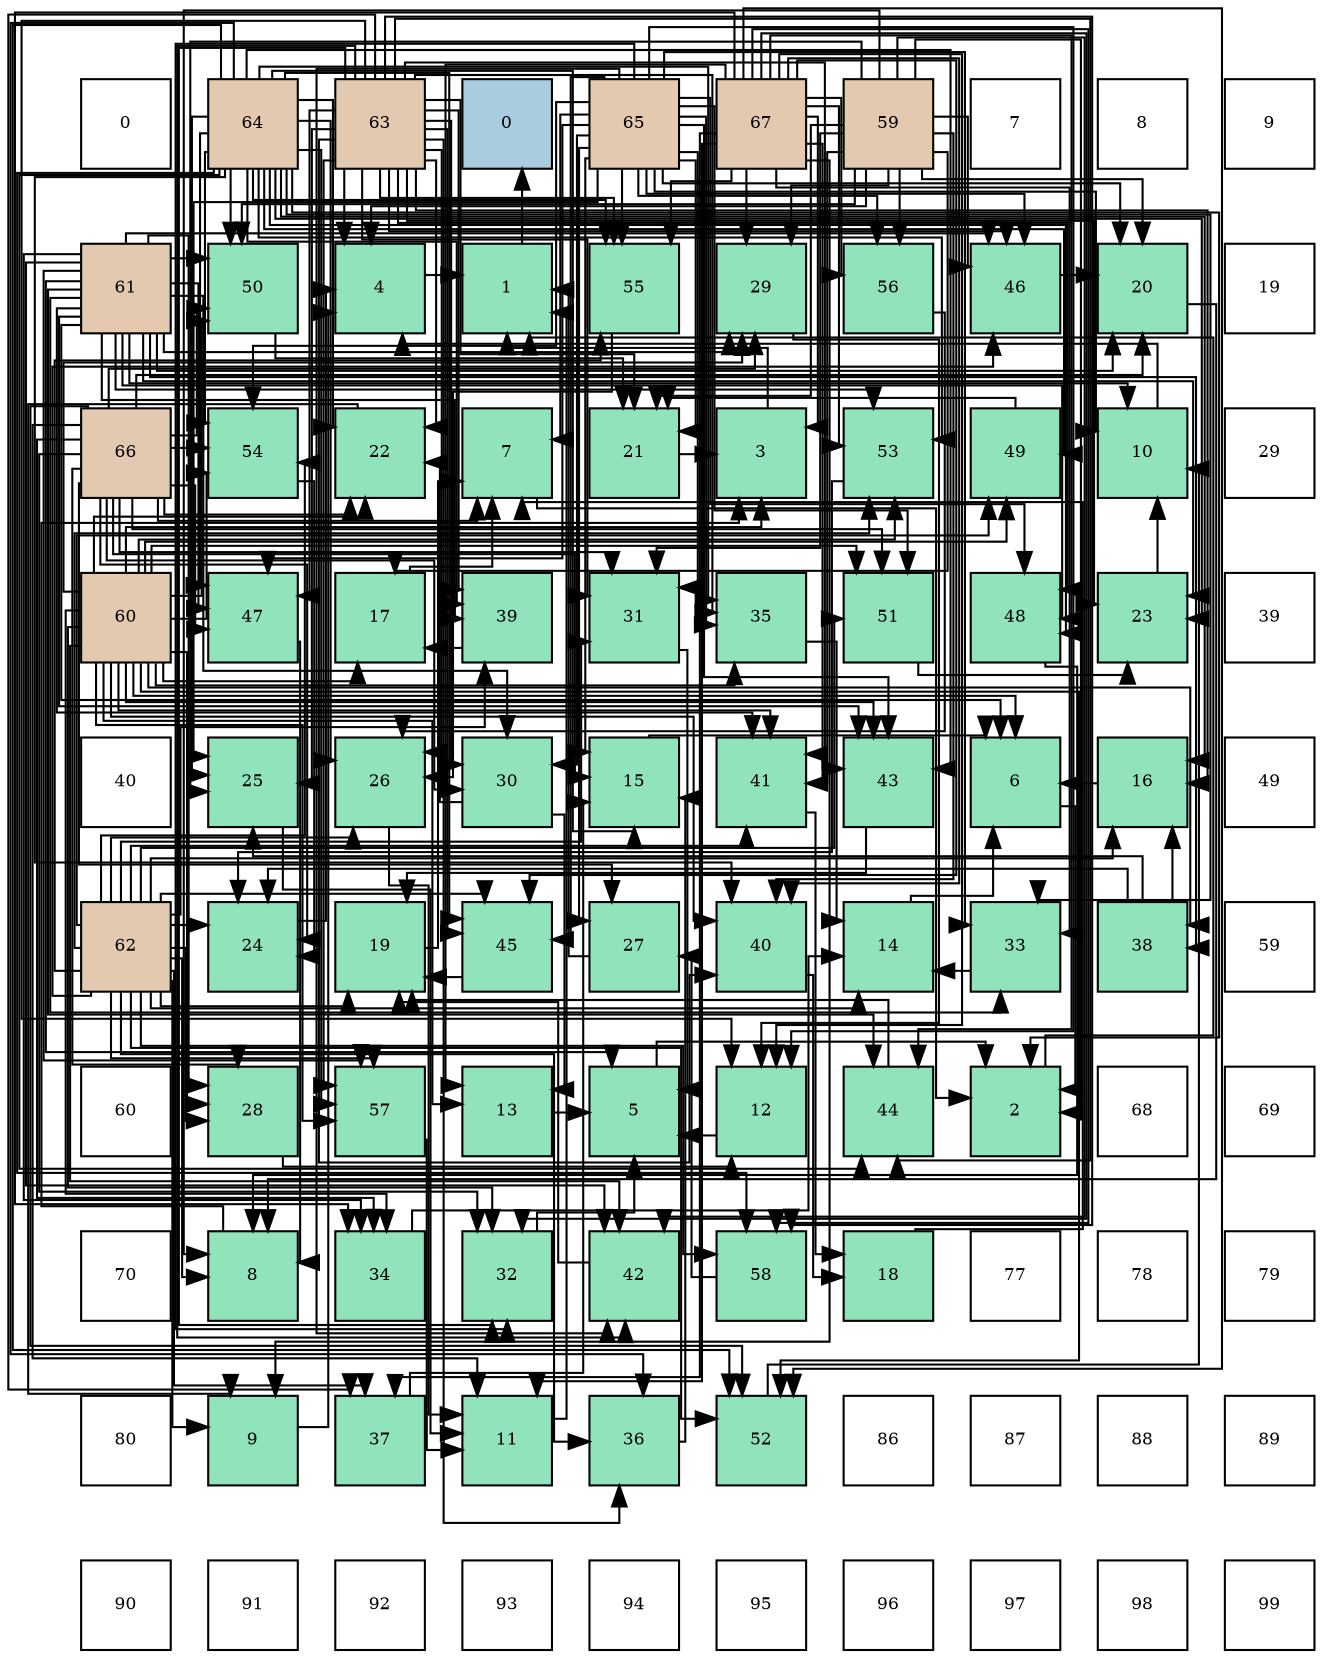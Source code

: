 digraph layout{
 rankdir=TB;
 splines=ortho;
 node [style=filled shape=square fixedsize=true width=0.6];
0[label="0", fontsize=8, fillcolor="#ffffff"];
1[label="64", fontsize=8, fillcolor="#e3c9af"];
2[label="63", fontsize=8, fillcolor="#e3c9af"];
3[label="0", fontsize=8, fillcolor="#a9ccde"];
4[label="65", fontsize=8, fillcolor="#e3c9af"];
5[label="67", fontsize=8, fillcolor="#e3c9af"];
6[label="59", fontsize=8, fillcolor="#e3c9af"];
7[label="7", fontsize=8, fillcolor="#ffffff"];
8[label="8", fontsize=8, fillcolor="#ffffff"];
9[label="9", fontsize=8, fillcolor="#ffffff"];
10[label="61", fontsize=8, fillcolor="#e3c9af"];
11[label="50", fontsize=8, fillcolor="#91e3bb"];
12[label="4", fontsize=8, fillcolor="#91e3bb"];
13[label="1", fontsize=8, fillcolor="#91e3bb"];
14[label="55", fontsize=8, fillcolor="#91e3bb"];
15[label="29", fontsize=8, fillcolor="#91e3bb"];
16[label="56", fontsize=8, fillcolor="#91e3bb"];
17[label="46", fontsize=8, fillcolor="#91e3bb"];
18[label="20", fontsize=8, fillcolor="#91e3bb"];
19[label="19", fontsize=8, fillcolor="#ffffff"];
20[label="66", fontsize=8, fillcolor="#e3c9af"];
21[label="54", fontsize=8, fillcolor="#91e3bb"];
22[label="22", fontsize=8, fillcolor="#91e3bb"];
23[label="7", fontsize=8, fillcolor="#91e3bb"];
24[label="21", fontsize=8, fillcolor="#91e3bb"];
25[label="3", fontsize=8, fillcolor="#91e3bb"];
26[label="53", fontsize=8, fillcolor="#91e3bb"];
27[label="49", fontsize=8, fillcolor="#91e3bb"];
28[label="10", fontsize=8, fillcolor="#91e3bb"];
29[label="29", fontsize=8, fillcolor="#ffffff"];
30[label="60", fontsize=8, fillcolor="#e3c9af"];
31[label="47", fontsize=8, fillcolor="#91e3bb"];
32[label="17", fontsize=8, fillcolor="#91e3bb"];
33[label="39", fontsize=8, fillcolor="#91e3bb"];
34[label="31", fontsize=8, fillcolor="#91e3bb"];
35[label="35", fontsize=8, fillcolor="#91e3bb"];
36[label="51", fontsize=8, fillcolor="#91e3bb"];
37[label="48", fontsize=8, fillcolor="#91e3bb"];
38[label="23", fontsize=8, fillcolor="#91e3bb"];
39[label="39", fontsize=8, fillcolor="#ffffff"];
40[label="40", fontsize=8, fillcolor="#ffffff"];
41[label="25", fontsize=8, fillcolor="#91e3bb"];
42[label="26", fontsize=8, fillcolor="#91e3bb"];
43[label="30", fontsize=8, fillcolor="#91e3bb"];
44[label="15", fontsize=8, fillcolor="#91e3bb"];
45[label="41", fontsize=8, fillcolor="#91e3bb"];
46[label="43", fontsize=8, fillcolor="#91e3bb"];
47[label="6", fontsize=8, fillcolor="#91e3bb"];
48[label="16", fontsize=8, fillcolor="#91e3bb"];
49[label="49", fontsize=8, fillcolor="#ffffff"];
50[label="62", fontsize=8, fillcolor="#e3c9af"];
51[label="24", fontsize=8, fillcolor="#91e3bb"];
52[label="19", fontsize=8, fillcolor="#91e3bb"];
53[label="45", fontsize=8, fillcolor="#91e3bb"];
54[label="27", fontsize=8, fillcolor="#91e3bb"];
55[label="40", fontsize=8, fillcolor="#91e3bb"];
56[label="14", fontsize=8, fillcolor="#91e3bb"];
57[label="33", fontsize=8, fillcolor="#91e3bb"];
58[label="38", fontsize=8, fillcolor="#91e3bb"];
59[label="59", fontsize=8, fillcolor="#ffffff"];
60[label="60", fontsize=8, fillcolor="#ffffff"];
61[label="28", fontsize=8, fillcolor="#91e3bb"];
62[label="57", fontsize=8, fillcolor="#91e3bb"];
63[label="13", fontsize=8, fillcolor="#91e3bb"];
64[label="5", fontsize=8, fillcolor="#91e3bb"];
65[label="12", fontsize=8, fillcolor="#91e3bb"];
66[label="44", fontsize=8, fillcolor="#91e3bb"];
67[label="2", fontsize=8, fillcolor="#91e3bb"];
68[label="68", fontsize=8, fillcolor="#ffffff"];
69[label="69", fontsize=8, fillcolor="#ffffff"];
70[label="70", fontsize=8, fillcolor="#ffffff"];
71[label="8", fontsize=8, fillcolor="#91e3bb"];
72[label="34", fontsize=8, fillcolor="#91e3bb"];
73[label="32", fontsize=8, fillcolor="#91e3bb"];
74[label="42", fontsize=8, fillcolor="#91e3bb"];
75[label="58", fontsize=8, fillcolor="#91e3bb"];
76[label="18", fontsize=8, fillcolor="#91e3bb"];
77[label="77", fontsize=8, fillcolor="#ffffff"];
78[label="78", fontsize=8, fillcolor="#ffffff"];
79[label="79", fontsize=8, fillcolor="#ffffff"];
80[label="80", fontsize=8, fillcolor="#ffffff"];
81[label="9", fontsize=8, fillcolor="#91e3bb"];
82[label="37", fontsize=8, fillcolor="#91e3bb"];
83[label="11", fontsize=8, fillcolor="#91e3bb"];
84[label="36", fontsize=8, fillcolor="#91e3bb"];
85[label="52", fontsize=8, fillcolor="#91e3bb"];
86[label="86", fontsize=8, fillcolor="#ffffff"];
87[label="87", fontsize=8, fillcolor="#ffffff"];
88[label="88", fontsize=8, fillcolor="#ffffff"];
89[label="89", fontsize=8, fillcolor="#ffffff"];
90[label="90", fontsize=8, fillcolor="#ffffff"];
91[label="91", fontsize=8, fillcolor="#ffffff"];
92[label="92", fontsize=8, fillcolor="#ffffff"];
93[label="93", fontsize=8, fillcolor="#ffffff"];
94[label="94", fontsize=8, fillcolor="#ffffff"];
95[label="95", fontsize=8, fillcolor="#ffffff"];
96[label="96", fontsize=8, fillcolor="#ffffff"];
97[label="97", fontsize=8, fillcolor="#ffffff"];
98[label="98", fontsize=8, fillcolor="#ffffff"];
99[label="99", fontsize=8, fillcolor="#ffffff"];
edge [constraint=false, style=vis];13 -> 3;
67 -> 13;
25 -> 13;
12 -> 13;
64 -> 67;
47 -> 67;
23 -> 67;
71 -> 25;
81 -> 12;
28 -> 12;
83 -> 13;
65 -> 64;
63 -> 64;
56 -> 47;
44 -> 47;
48 -> 47;
32 -> 23;
76 -> 23;
52 -> 23;
18 -> 71;
24 -> 25;
22 -> 81;
38 -> 28;
51 -> 12;
41 -> 83;
42 -> 83;
54 -> 13;
61 -> 65;
15 -> 65;
43 -> 63;
43 -> 22;
34 -> 64;
73 -> 64;
57 -> 56;
72 -> 56;
35 -> 56;
84 -> 44;
82 -> 44;
58 -> 48;
58 -> 51;
58 -> 41;
33 -> 32;
55 -> 76;
45 -> 76;
74 -> 52;
46 -> 52;
66 -> 52;
53 -> 52;
17 -> 18;
31 -> 71;
37 -> 71;
27 -> 24;
11 -> 24;
36 -> 38;
85 -> 28;
26 -> 51;
21 -> 51;
14 -> 42;
16 -> 42;
62 -> 83;
75 -> 54;
6 -> 67;
6 -> 12;
6 -> 71;
6 -> 32;
6 -> 18;
6 -> 24;
6 -> 41;
6 -> 15;
6 -> 34;
6 -> 55;
6 -> 45;
6 -> 74;
6 -> 17;
6 -> 11;
6 -> 16;
30 -> 25;
30 -> 47;
30 -> 63;
30 -> 32;
30 -> 22;
30 -> 61;
30 -> 15;
30 -> 73;
30 -> 72;
30 -> 35;
30 -> 58;
30 -> 55;
30 -> 45;
30 -> 74;
30 -> 46;
30 -> 27;
30 -> 11;
30 -> 36;
30 -> 85;
30 -> 26;
30 -> 21;
30 -> 62;
10 -> 64;
10 -> 47;
10 -> 28;
10 -> 18;
10 -> 38;
10 -> 61;
10 -> 15;
10 -> 43;
10 -> 57;
10 -> 72;
10 -> 58;
10 -> 33;
10 -> 45;
10 -> 74;
10 -> 46;
10 -> 66;
10 -> 17;
10 -> 31;
10 -> 37;
10 -> 11;
10 -> 26;
10 -> 62;
50 -> 71;
50 -> 81;
50 -> 56;
50 -> 48;
50 -> 52;
50 -> 51;
50 -> 42;
50 -> 61;
50 -> 34;
50 -> 84;
50 -> 82;
50 -> 33;
50 -> 45;
50 -> 53;
50 -> 17;
50 -> 27;
50 -> 36;
50 -> 85;
50 -> 26;
50 -> 21;
50 -> 14;
50 -> 62;
50 -> 75;
2 -> 12;
2 -> 65;
2 -> 48;
2 -> 24;
2 -> 22;
2 -> 38;
2 -> 41;
2 -> 42;
2 -> 43;
2 -> 34;
2 -> 73;
2 -> 35;
2 -> 84;
2 -> 82;
2 -> 33;
2 -> 55;
2 -> 45;
2 -> 74;
2 -> 66;
2 -> 53;
2 -> 17;
2 -> 31;
2 -> 37;
2 -> 14;
2 -> 62;
2 -> 75;
1 -> 67;
1 -> 44;
1 -> 48;
1 -> 22;
1 -> 38;
1 -> 41;
1 -> 42;
1 -> 57;
1 -> 35;
1 -> 84;
1 -> 33;
1 -> 55;
1 -> 46;
1 -> 66;
1 -> 53;
1 -> 31;
1 -> 37;
1 -> 27;
1 -> 11;
1 -> 85;
1 -> 26;
1 -> 21;
1 -> 14;
1 -> 62;
1 -> 75;
4 -> 23;
4 -> 28;
4 -> 65;
4 -> 44;
4 -> 18;
4 -> 24;
4 -> 41;
4 -> 54;
4 -> 43;
4 -> 34;
4 -> 73;
4 -> 57;
4 -> 35;
4 -> 74;
4 -> 46;
4 -> 53;
4 -> 17;
4 -> 31;
4 -> 37;
4 -> 36;
4 -> 21;
4 -> 14;
4 -> 16;
20 -> 23;
20 -> 83;
20 -> 44;
20 -> 18;
20 -> 22;
20 -> 51;
20 -> 54;
20 -> 61;
20 -> 15;
20 -> 43;
20 -> 34;
20 -> 73;
20 -> 72;
20 -> 31;
20 -> 11;
20 -> 36;
20 -> 85;
20 -> 21;
5 -> 25;
5 -> 81;
5 -> 83;
5 -> 65;
5 -> 63;
5 -> 15;
5 -> 73;
5 -> 57;
5 -> 72;
5 -> 82;
5 -> 55;
5 -> 46;
5 -> 66;
5 -> 53;
5 -> 85;
5 -> 26;
5 -> 14;
5 -> 16;
5 -> 75;
edge [constraint=true, style=invis];
0 -> 10 -> 20 -> 30 -> 40 -> 50 -> 60 -> 70 -> 80 -> 90;
1 -> 11 -> 21 -> 31 -> 41 -> 51 -> 61 -> 71 -> 81 -> 91;
2 -> 12 -> 22 -> 32 -> 42 -> 52 -> 62 -> 72 -> 82 -> 92;
3 -> 13 -> 23 -> 33 -> 43 -> 53 -> 63 -> 73 -> 83 -> 93;
4 -> 14 -> 24 -> 34 -> 44 -> 54 -> 64 -> 74 -> 84 -> 94;
5 -> 15 -> 25 -> 35 -> 45 -> 55 -> 65 -> 75 -> 85 -> 95;
6 -> 16 -> 26 -> 36 -> 46 -> 56 -> 66 -> 76 -> 86 -> 96;
7 -> 17 -> 27 -> 37 -> 47 -> 57 -> 67 -> 77 -> 87 -> 97;
8 -> 18 -> 28 -> 38 -> 48 -> 58 -> 68 -> 78 -> 88 -> 98;
9 -> 19 -> 29 -> 39 -> 49 -> 59 -> 69 -> 79 -> 89 -> 99;
rank = same {0 -> 1 -> 2 -> 3 -> 4 -> 5 -> 6 -> 7 -> 8 -> 9};
rank = same {10 -> 11 -> 12 -> 13 -> 14 -> 15 -> 16 -> 17 -> 18 -> 19};
rank = same {20 -> 21 -> 22 -> 23 -> 24 -> 25 -> 26 -> 27 -> 28 -> 29};
rank = same {30 -> 31 -> 32 -> 33 -> 34 -> 35 -> 36 -> 37 -> 38 -> 39};
rank = same {40 -> 41 -> 42 -> 43 -> 44 -> 45 -> 46 -> 47 -> 48 -> 49};
rank = same {50 -> 51 -> 52 -> 53 -> 54 -> 55 -> 56 -> 57 -> 58 -> 59};
rank = same {60 -> 61 -> 62 -> 63 -> 64 -> 65 -> 66 -> 67 -> 68 -> 69};
rank = same {70 -> 71 -> 72 -> 73 -> 74 -> 75 -> 76 -> 77 -> 78 -> 79};
rank = same {80 -> 81 -> 82 -> 83 -> 84 -> 85 -> 86 -> 87 -> 88 -> 89};
rank = same {90 -> 91 -> 92 -> 93 -> 94 -> 95 -> 96 -> 97 -> 98 -> 99};
}
